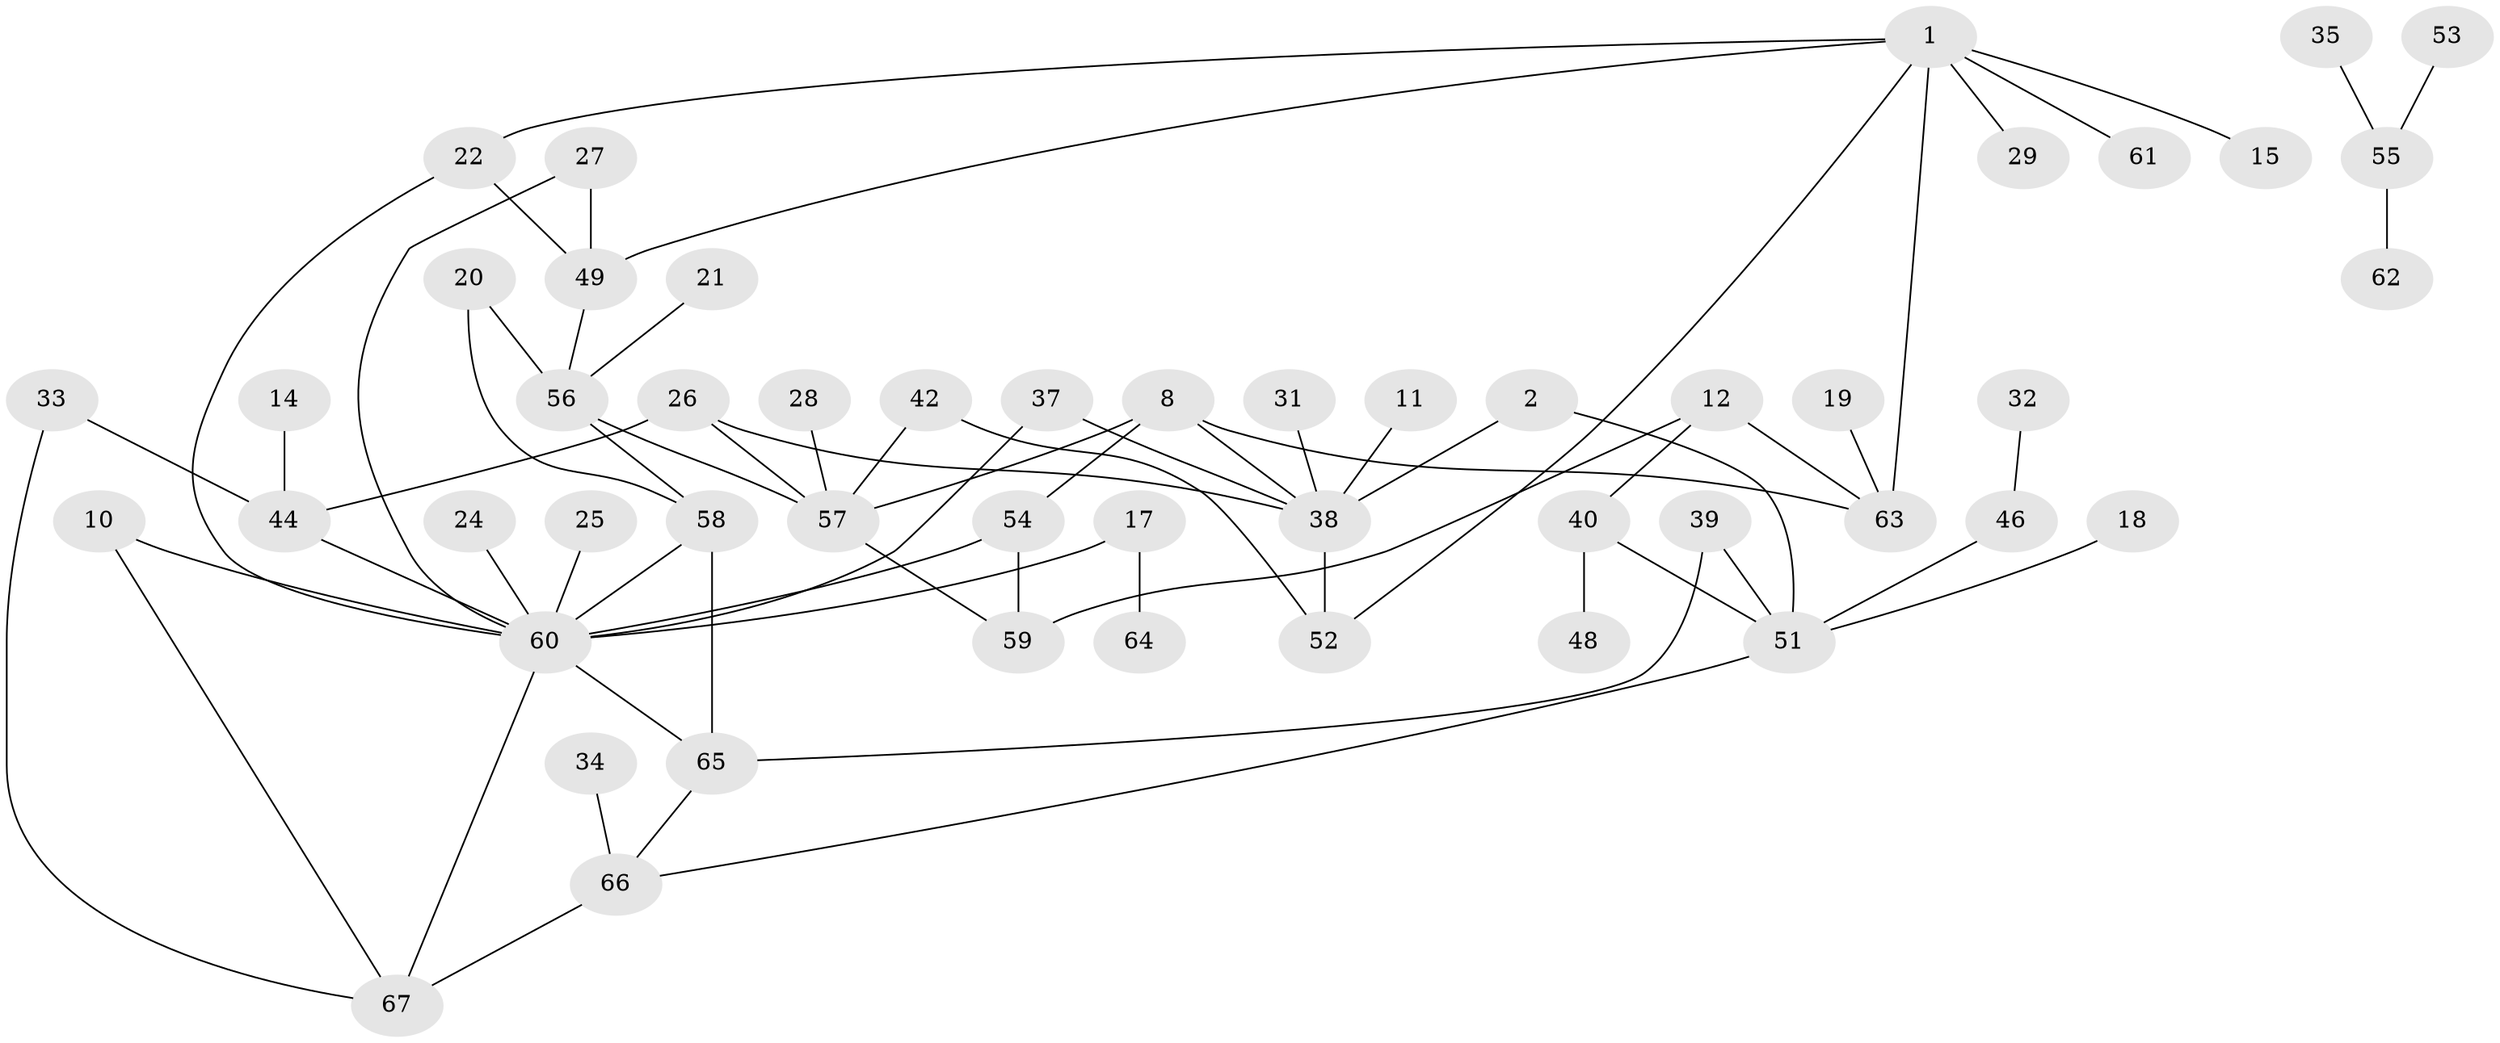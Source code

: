 // original degree distribution, {1: 0.3157894736842105, 2: 0.2781954887218045, 7: 0.015037593984962405, 3: 0.17293233082706766, 0: 0.09022556390977443, 4: 0.06766917293233082, 5: 0.05263157894736842, 6: 0.007518796992481203}
// Generated by graph-tools (version 1.1) at 2025/49/03/09/25 03:49:05]
// undirected, 51 vertices, 69 edges
graph export_dot {
graph [start="1"]
  node [color=gray90,style=filled];
  1;
  2;
  8;
  10;
  11;
  12;
  14;
  15;
  17;
  18;
  19;
  20;
  21;
  22;
  24;
  25;
  26;
  27;
  28;
  29;
  31;
  32;
  33;
  34;
  35;
  37;
  38;
  39;
  40;
  42;
  44;
  46;
  48;
  49;
  51;
  52;
  53;
  54;
  55;
  56;
  57;
  58;
  59;
  60;
  61;
  62;
  63;
  64;
  65;
  66;
  67;
  1 -- 15 [weight=1.0];
  1 -- 22 [weight=1.0];
  1 -- 29 [weight=1.0];
  1 -- 49 [weight=1.0];
  1 -- 52 [weight=1.0];
  1 -- 61 [weight=1.0];
  1 -- 63 [weight=1.0];
  2 -- 38 [weight=1.0];
  2 -- 51 [weight=1.0];
  8 -- 38 [weight=1.0];
  8 -- 54 [weight=1.0];
  8 -- 57 [weight=1.0];
  8 -- 63 [weight=1.0];
  10 -- 60 [weight=1.0];
  10 -- 67 [weight=1.0];
  11 -- 38 [weight=1.0];
  12 -- 40 [weight=1.0];
  12 -- 59 [weight=1.0];
  12 -- 63 [weight=1.0];
  14 -- 44 [weight=1.0];
  17 -- 60 [weight=1.0];
  17 -- 64 [weight=1.0];
  18 -- 51 [weight=1.0];
  19 -- 63 [weight=1.0];
  20 -- 56 [weight=1.0];
  20 -- 58 [weight=1.0];
  21 -- 56 [weight=1.0];
  22 -- 49 [weight=1.0];
  22 -- 60 [weight=1.0];
  24 -- 60 [weight=1.0];
  25 -- 60 [weight=1.0];
  26 -- 38 [weight=1.0];
  26 -- 44 [weight=1.0];
  26 -- 57 [weight=2.0];
  27 -- 49 [weight=1.0];
  27 -- 60 [weight=1.0];
  28 -- 57 [weight=1.0];
  31 -- 38 [weight=1.0];
  32 -- 46 [weight=1.0];
  33 -- 44 [weight=1.0];
  33 -- 67 [weight=1.0];
  34 -- 66 [weight=1.0];
  35 -- 55 [weight=1.0];
  37 -- 38 [weight=1.0];
  37 -- 60 [weight=1.0];
  38 -- 52 [weight=1.0];
  39 -- 51 [weight=1.0];
  39 -- 65 [weight=1.0];
  40 -- 48 [weight=1.0];
  40 -- 51 [weight=1.0];
  42 -- 52 [weight=1.0];
  42 -- 57 [weight=1.0];
  44 -- 60 [weight=1.0];
  46 -- 51 [weight=1.0];
  49 -- 56 [weight=2.0];
  51 -- 66 [weight=1.0];
  53 -- 55 [weight=1.0];
  54 -- 59 [weight=1.0];
  54 -- 60 [weight=1.0];
  55 -- 62 [weight=1.0];
  56 -- 57 [weight=1.0];
  56 -- 58 [weight=1.0];
  57 -- 59 [weight=1.0];
  58 -- 60 [weight=1.0];
  58 -- 65 [weight=1.0];
  60 -- 65 [weight=1.0];
  60 -- 67 [weight=1.0];
  65 -- 66 [weight=1.0];
  66 -- 67 [weight=1.0];
}
